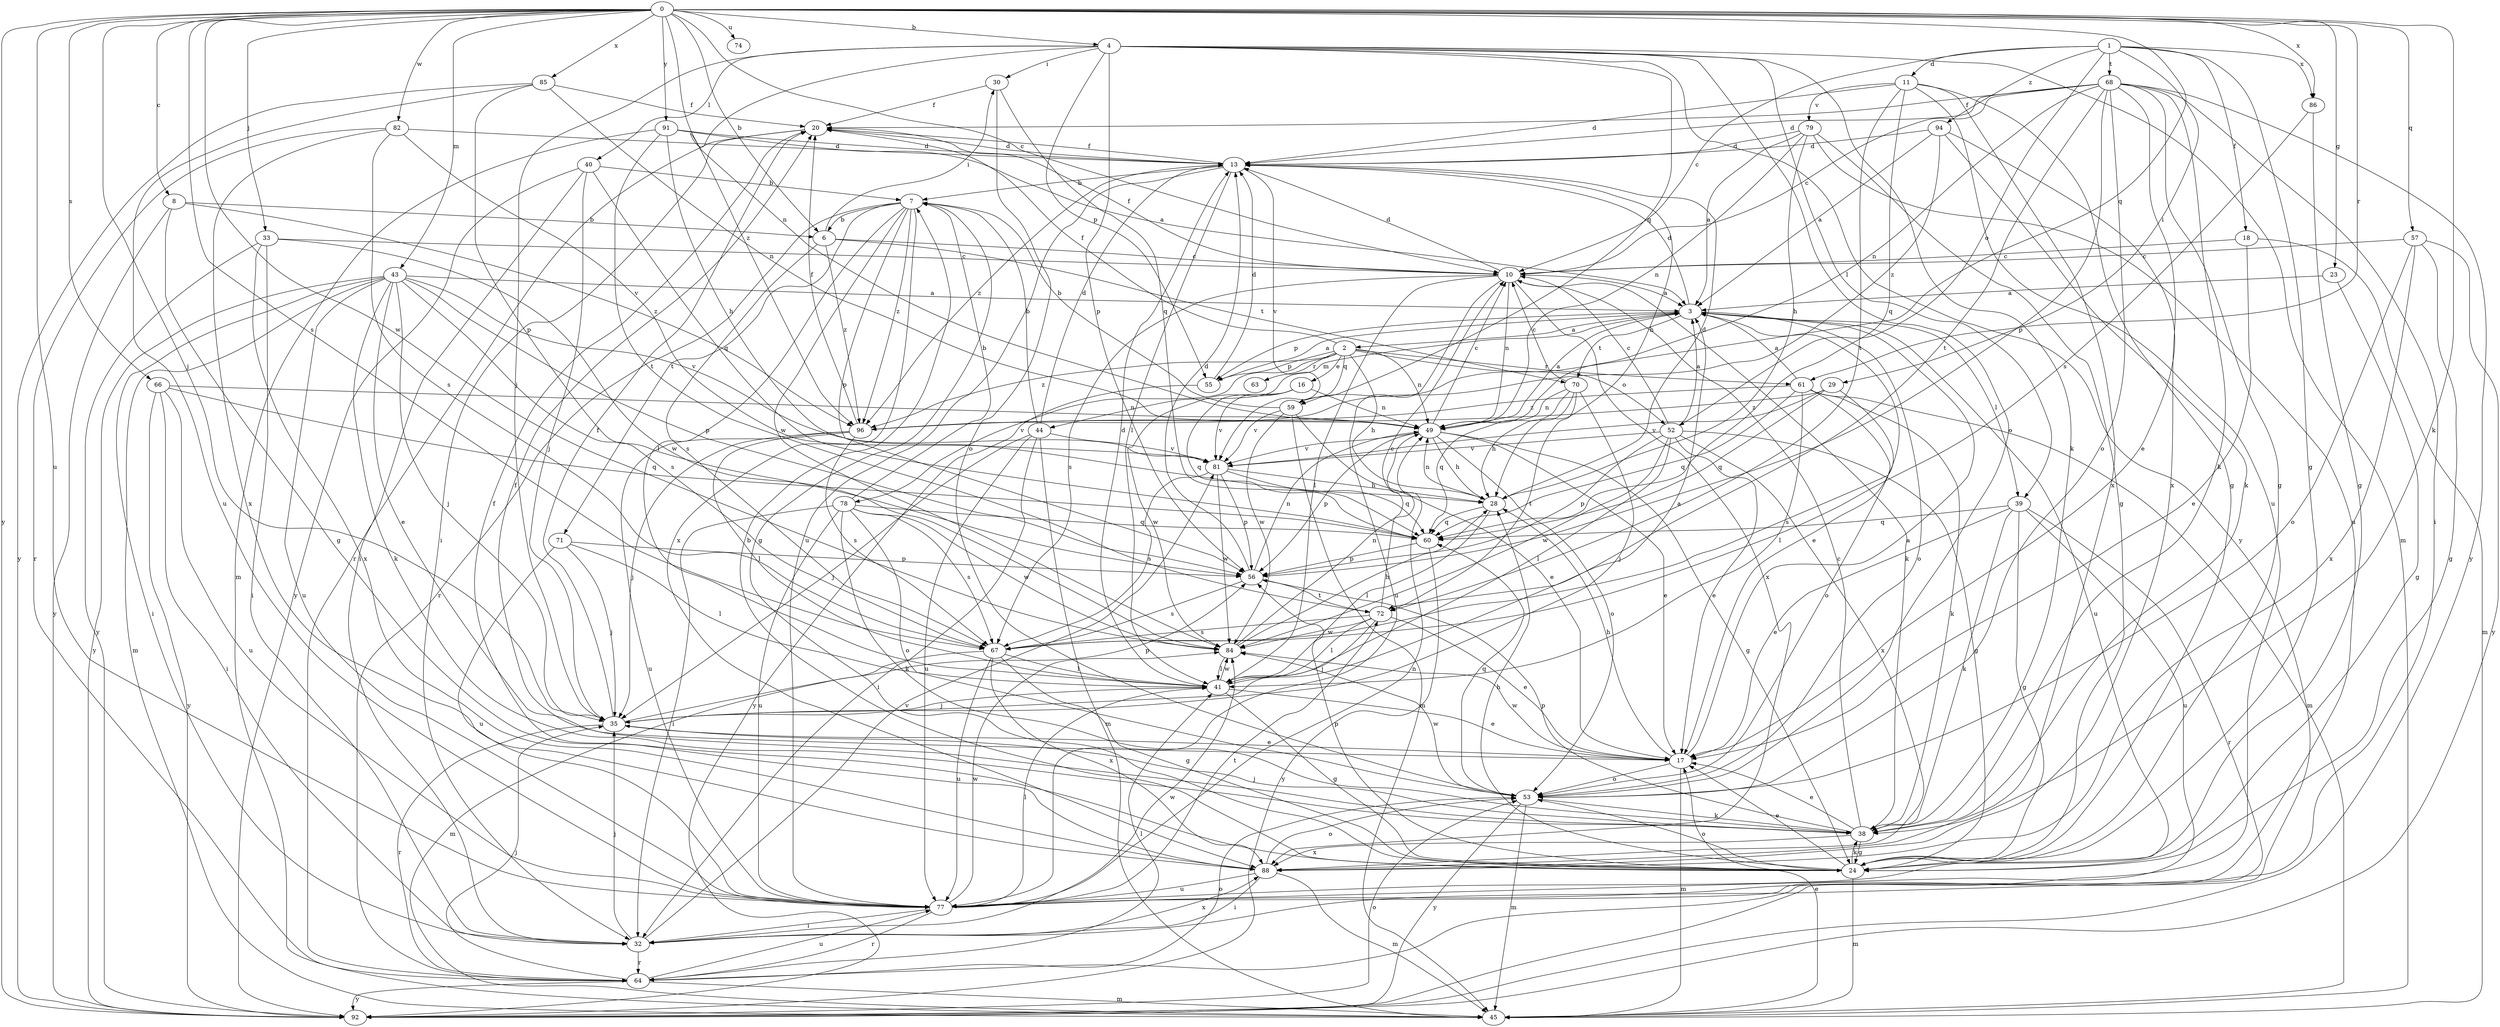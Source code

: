 strict digraph  {
0;
1;
2;
3;
4;
6;
7;
8;
10;
11;
13;
16;
17;
18;
20;
23;
24;
28;
29;
30;
32;
33;
35;
38;
39;
40;
41;
43;
44;
45;
49;
52;
53;
55;
56;
57;
59;
60;
61;
63;
64;
66;
67;
68;
70;
71;
72;
74;
77;
78;
79;
81;
82;
84;
85;
86;
88;
91;
92;
94;
96;
0 -> 4  [label=b];
0 -> 6  [label=b];
0 -> 8  [label=c];
0 -> 10  [label=c];
0 -> 23  [label=g];
0 -> 33  [label=j];
0 -> 35  [label=j];
0 -> 38  [label=k];
0 -> 43  [label=m];
0 -> 49  [label=n];
0 -> 57  [label=q];
0 -> 59  [label=q];
0 -> 61  [label=r];
0 -> 66  [label=s];
0 -> 67  [label=s];
0 -> 74  [label=u];
0 -> 77  [label=u];
0 -> 82  [label=w];
0 -> 84  [label=w];
0 -> 85  [label=x];
0 -> 86  [label=x];
0 -> 91  [label=y];
0 -> 92  [label=y];
1 -> 10  [label=c];
1 -> 11  [label=d];
1 -> 18  [label=f];
1 -> 24  [label=g];
1 -> 29  [label=i];
1 -> 52  [label=o];
1 -> 68  [label=t];
1 -> 86  [label=x];
1 -> 94  [label=z];
2 -> 16  [label=e];
2 -> 20  [label=f];
2 -> 28  [label=h];
2 -> 49  [label=n];
2 -> 52  [label=o];
2 -> 55  [label=p];
2 -> 59  [label=q];
2 -> 61  [label=r];
2 -> 63  [label=r];
2 -> 78  [label=v];
2 -> 96  [label=z];
3 -> 2  [label=a];
3 -> 13  [label=d];
3 -> 17  [label=e];
3 -> 39  [label=l];
3 -> 44  [label=m];
3 -> 53  [label=o];
3 -> 55  [label=p];
3 -> 70  [label=t];
3 -> 77  [label=u];
4 -> 30  [label=i];
4 -> 35  [label=j];
4 -> 38  [label=k];
4 -> 39  [label=l];
4 -> 40  [label=l];
4 -> 45  [label=m];
4 -> 53  [label=o];
4 -> 55  [label=p];
4 -> 56  [label=p];
4 -> 59  [label=q];
4 -> 92  [label=y];
4 -> 96  [label=z];
6 -> 10  [label=c];
6 -> 30  [label=i];
6 -> 67  [label=s];
6 -> 70  [label=t];
6 -> 96  [label=z];
7 -> 6  [label=b];
7 -> 24  [label=g];
7 -> 41  [label=l];
7 -> 56  [label=p];
7 -> 64  [label=r];
7 -> 71  [label=t];
7 -> 84  [label=w];
7 -> 88  [label=x];
7 -> 96  [label=z];
8 -> 6  [label=b];
8 -> 24  [label=g];
8 -> 92  [label=y];
8 -> 96  [label=z];
10 -> 3  [label=a];
10 -> 13  [label=d];
10 -> 20  [label=f];
10 -> 38  [label=k];
10 -> 41  [label=l];
10 -> 49  [label=n];
10 -> 67  [label=s];
10 -> 77  [label=u];
10 -> 88  [label=x];
11 -> 13  [label=d];
11 -> 24  [label=g];
11 -> 60  [label=q];
11 -> 72  [label=t];
11 -> 77  [label=u];
11 -> 79  [label=v];
11 -> 88  [label=x];
13 -> 7  [label=b];
13 -> 20  [label=f];
13 -> 28  [label=h];
13 -> 41  [label=l];
13 -> 77  [label=u];
13 -> 81  [label=v];
13 -> 96  [label=z];
16 -> 49  [label=n];
16 -> 60  [label=q];
16 -> 81  [label=v];
16 -> 84  [label=w];
17 -> 3  [label=a];
17 -> 28  [label=h];
17 -> 45  [label=m];
17 -> 53  [label=o];
17 -> 84  [label=w];
18 -> 10  [label=c];
18 -> 17  [label=e];
18 -> 45  [label=m];
20 -> 13  [label=d];
20 -> 32  [label=i];
20 -> 64  [label=r];
23 -> 3  [label=a];
23 -> 24  [label=g];
24 -> 7  [label=b];
24 -> 17  [label=e];
24 -> 28  [label=h];
24 -> 38  [label=k];
24 -> 45  [label=m];
24 -> 53  [label=o];
24 -> 56  [label=p];
28 -> 13  [label=d];
28 -> 41  [label=l];
28 -> 49  [label=n];
28 -> 60  [label=q];
29 -> 60  [label=q];
29 -> 67  [label=s];
29 -> 81  [label=v];
29 -> 96  [label=z];
30 -> 20  [label=f];
30 -> 53  [label=o];
30 -> 60  [label=q];
32 -> 35  [label=j];
32 -> 64  [label=r];
32 -> 81  [label=v];
32 -> 84  [label=w];
32 -> 88  [label=x];
33 -> 10  [label=c];
33 -> 32  [label=i];
33 -> 84  [label=w];
33 -> 88  [label=x];
33 -> 92  [label=y];
35 -> 17  [label=e];
35 -> 20  [label=f];
35 -> 56  [label=p];
35 -> 64  [label=r];
38 -> 10  [label=c];
38 -> 17  [label=e];
38 -> 20  [label=f];
38 -> 24  [label=g];
38 -> 35  [label=j];
38 -> 56  [label=p];
38 -> 88  [label=x];
39 -> 17  [label=e];
39 -> 24  [label=g];
39 -> 38  [label=k];
39 -> 60  [label=q];
39 -> 64  [label=r];
39 -> 77  [label=u];
40 -> 7  [label=b];
40 -> 32  [label=i];
40 -> 35  [label=j];
40 -> 60  [label=q];
40 -> 92  [label=y];
41 -> 3  [label=a];
41 -> 13  [label=d];
41 -> 17  [label=e];
41 -> 24  [label=g];
41 -> 35  [label=j];
41 -> 84  [label=w];
43 -> 3  [label=a];
43 -> 17  [label=e];
43 -> 32  [label=i];
43 -> 35  [label=j];
43 -> 38  [label=k];
43 -> 45  [label=m];
43 -> 56  [label=p];
43 -> 67  [label=s];
43 -> 77  [label=u];
43 -> 81  [label=v];
43 -> 92  [label=y];
44 -> 7  [label=b];
44 -> 13  [label=d];
44 -> 32  [label=i];
44 -> 35  [label=j];
44 -> 45  [label=m];
44 -> 77  [label=u];
44 -> 81  [label=v];
45 -> 17  [label=e];
49 -> 3  [label=a];
49 -> 10  [label=c];
49 -> 17  [label=e];
49 -> 24  [label=g];
49 -> 28  [label=h];
49 -> 53  [label=o];
49 -> 56  [label=p];
49 -> 81  [label=v];
52 -> 3  [label=a];
52 -> 10  [label=c];
52 -> 17  [label=e];
52 -> 24  [label=g];
52 -> 41  [label=l];
52 -> 56  [label=p];
52 -> 81  [label=v];
52 -> 84  [label=w];
52 -> 88  [label=x];
53 -> 38  [label=k];
53 -> 45  [label=m];
53 -> 60  [label=q];
53 -> 84  [label=w];
53 -> 92  [label=y];
55 -> 3  [label=a];
55 -> 13  [label=d];
55 -> 92  [label=y];
56 -> 13  [label=d];
56 -> 49  [label=n];
56 -> 67  [label=s];
56 -> 72  [label=t];
57 -> 10  [label=c];
57 -> 24  [label=g];
57 -> 53  [label=o];
57 -> 88  [label=x];
57 -> 92  [label=y];
59 -> 7  [label=b];
59 -> 17  [label=e];
59 -> 45  [label=m];
59 -> 81  [label=v];
59 -> 84  [label=w];
60 -> 56  [label=p];
60 -> 92  [label=y];
61 -> 3  [label=a];
61 -> 38  [label=k];
61 -> 41  [label=l];
61 -> 45  [label=m];
61 -> 53  [label=o];
61 -> 60  [label=q];
61 -> 96  [label=z];
64 -> 35  [label=j];
64 -> 41  [label=l];
64 -> 45  [label=m];
64 -> 53  [label=o];
64 -> 77  [label=u];
64 -> 92  [label=y];
66 -> 32  [label=i];
66 -> 49  [label=n];
66 -> 60  [label=q];
66 -> 77  [label=u];
66 -> 92  [label=y];
67 -> 24  [label=g];
67 -> 41  [label=l];
67 -> 45  [label=m];
67 -> 77  [label=u];
67 -> 88  [label=x];
68 -> 10  [label=c];
68 -> 13  [label=d];
68 -> 20  [label=f];
68 -> 24  [label=g];
68 -> 32  [label=i];
68 -> 38  [label=k];
68 -> 49  [label=n];
68 -> 53  [label=o];
68 -> 56  [label=p];
68 -> 72  [label=t];
68 -> 88  [label=x];
68 -> 92  [label=y];
70 -> 10  [label=c];
70 -> 28  [label=h];
70 -> 35  [label=j];
70 -> 49  [label=n];
70 -> 60  [label=q];
70 -> 72  [label=t];
71 -> 35  [label=j];
71 -> 41  [label=l];
71 -> 56  [label=p];
71 -> 77  [label=u];
72 -> 10  [label=c];
72 -> 17  [label=e];
72 -> 35  [label=j];
72 -> 41  [label=l];
72 -> 67  [label=s];
72 -> 84  [label=w];
77 -> 32  [label=i];
77 -> 41  [label=l];
77 -> 49  [label=n];
77 -> 64  [label=r];
77 -> 72  [label=t];
77 -> 84  [label=w];
78 -> 7  [label=b];
78 -> 32  [label=i];
78 -> 38  [label=k];
78 -> 53  [label=o];
78 -> 60  [label=q];
78 -> 67  [label=s];
78 -> 77  [label=u];
78 -> 84  [label=w];
79 -> 3  [label=a];
79 -> 13  [label=d];
79 -> 24  [label=g];
79 -> 28  [label=h];
79 -> 49  [label=n];
79 -> 77  [label=u];
81 -> 28  [label=h];
81 -> 56  [label=p];
81 -> 60  [label=q];
81 -> 67  [label=s];
81 -> 84  [label=w];
82 -> 13  [label=d];
82 -> 64  [label=r];
82 -> 67  [label=s];
82 -> 81  [label=v];
82 -> 88  [label=x];
84 -> 28  [label=h];
84 -> 41  [label=l];
84 -> 49  [label=n];
85 -> 20  [label=f];
85 -> 49  [label=n];
85 -> 56  [label=p];
85 -> 77  [label=u];
85 -> 92  [label=y];
86 -> 24  [label=g];
86 -> 67  [label=s];
88 -> 20  [label=f];
88 -> 32  [label=i];
88 -> 45  [label=m];
88 -> 53  [label=o];
88 -> 77  [label=u];
91 -> 3  [label=a];
91 -> 13  [label=d];
91 -> 28  [label=h];
91 -> 45  [label=m];
91 -> 72  [label=t];
92 -> 53  [label=o];
94 -> 3  [label=a];
94 -> 13  [label=d];
94 -> 17  [label=e];
94 -> 38  [label=k];
94 -> 96  [label=z];
96 -> 20  [label=f];
96 -> 35  [label=j];
96 -> 41  [label=l];
96 -> 67  [label=s];
96 -> 77  [label=u];
}
